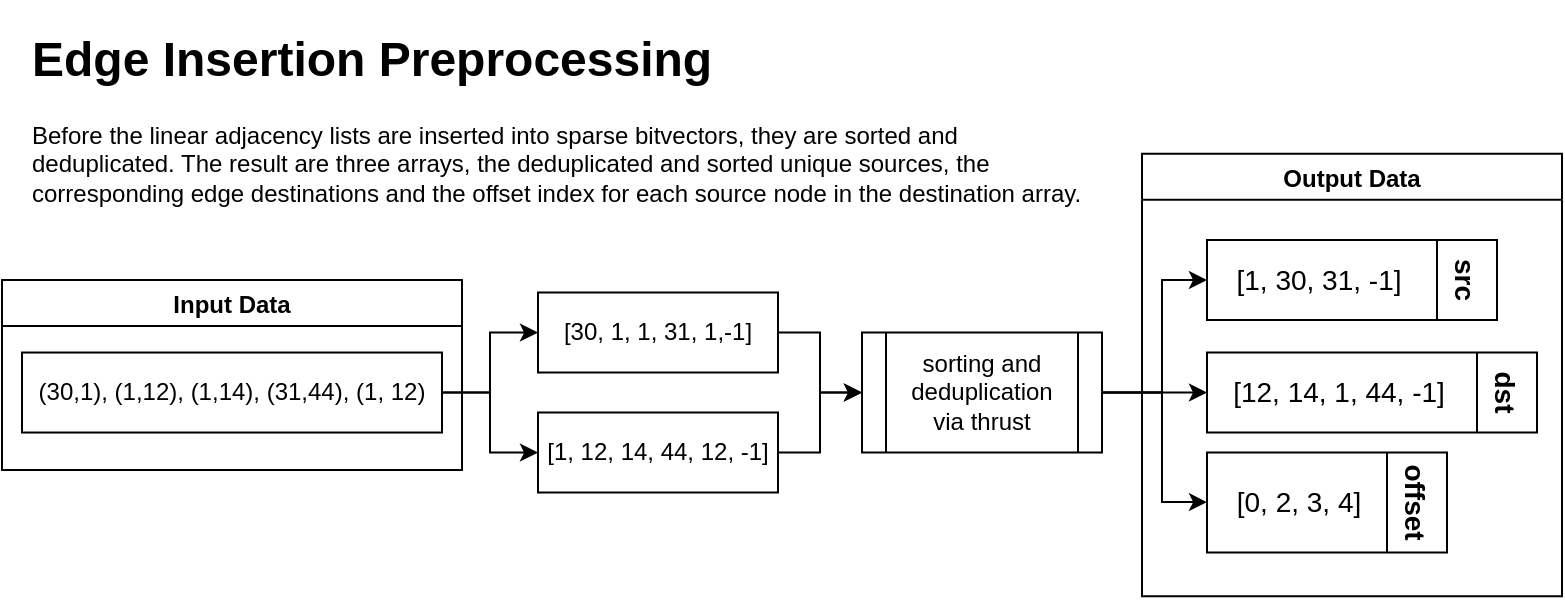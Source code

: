 <mxfile version="20.5.1" type="device"><diagram id="qGTd6XFmY-1L4O6SU4fu" name="Page-1"><mxGraphModel dx="1371" dy="775" grid="1" gridSize="10" guides="1" tooltips="1" connect="1" arrows="1" fold="1" page="1" pageScale="1" pageWidth="850" pageHeight="1100" math="0" shadow="0"><root><mxCell id="0"/><mxCell id="1" parent="0"/><mxCell id="cONgi7jnfH2le1uOLXar-5" value="" style="edgeStyle=orthogonalEdgeStyle;rounded=0;orthogonalLoop=1;jettySize=auto;html=1;" edge="1" parent="1" source="cONgi7jnfH2le1uOLXar-1" target="cONgi7jnfH2le1uOLXar-4"><mxGeometry relative="1" as="geometry"/></mxCell><mxCell id="cONgi7jnfH2le1uOLXar-7" value="" style="edgeStyle=orthogonalEdgeStyle;rounded=0;orthogonalLoop=1;jettySize=auto;html=1;" edge="1" parent="1" source="cONgi7jnfH2le1uOLXar-1" target="cONgi7jnfH2le1uOLXar-6"><mxGeometry relative="1" as="geometry"/></mxCell><mxCell id="cONgi7jnfH2le1uOLXar-10" style="edgeStyle=orthogonalEdgeStyle;rounded=0;orthogonalLoop=1;jettySize=auto;html=1;" edge="1" parent="1" source="cONgi7jnfH2le1uOLXar-4" target="cONgi7jnfH2le1uOLXar-8"><mxGeometry relative="1" as="geometry"/></mxCell><mxCell id="cONgi7jnfH2le1uOLXar-4" value="[30, 1, 1, 31, 1,-1]" style="whiteSpace=wrap;html=1;rounded=0;" vertex="1" parent="1"><mxGeometry x="308" y="206.25" width="120" height="40" as="geometry"/></mxCell><mxCell id="cONgi7jnfH2le1uOLXar-9" style="edgeStyle=orthogonalEdgeStyle;rounded=0;orthogonalLoop=1;jettySize=auto;html=1;" edge="1" parent="1" source="cONgi7jnfH2le1uOLXar-6" target="cONgi7jnfH2le1uOLXar-8"><mxGeometry relative="1" as="geometry"/></mxCell><mxCell id="cONgi7jnfH2le1uOLXar-6" value="[1, 12, 14, 44, 12, -1]" style="whiteSpace=wrap;html=1;rounded=0;" vertex="1" parent="1"><mxGeometry x="308" y="266.25" width="120" height="40" as="geometry"/></mxCell><mxCell id="cONgi7jnfH2le1uOLXar-45" style="edgeStyle=orthogonalEdgeStyle;rounded=0;orthogonalLoop=1;jettySize=auto;html=1;fontSize=14;" edge="1" parent="1" source="cONgi7jnfH2le1uOLXar-8" target="cONgi7jnfH2le1uOLXar-40"><mxGeometry relative="1" as="geometry"/></mxCell><mxCell id="cONgi7jnfH2le1uOLXar-50" style="edgeStyle=orthogonalEdgeStyle;rounded=0;orthogonalLoop=1;jettySize=auto;html=1;fontSize=14;" edge="1" parent="1" source="cONgi7jnfH2le1uOLXar-8" target="cONgi7jnfH2le1uOLXar-43"><mxGeometry relative="1" as="geometry"><Array as="points"><mxPoint x="620" y="256"/><mxPoint x="620" y="311"/></Array></mxGeometry></mxCell><mxCell id="cONgi7jnfH2le1uOLXar-52" style="edgeStyle=orthogonalEdgeStyle;rounded=0;orthogonalLoop=1;jettySize=auto;html=1;entryX=1;entryY=0.5;entryDx=0;entryDy=0;fontSize=14;" edge="1" parent="1" source="cONgi7jnfH2le1uOLXar-8" target="cONgi7jnfH2le1uOLXar-35"><mxGeometry relative="1" as="geometry"><Array as="points"><mxPoint x="620" y="256"/><mxPoint x="620" y="200"/></Array></mxGeometry></mxCell><mxCell id="cONgi7jnfH2le1uOLXar-8" value="&lt;div&gt;sorting and&lt;br&gt;&lt;/div&gt;&lt;div&gt;deduplication&lt;/div&gt;&lt;div&gt;via thrust&lt;/div&gt;" style="shape=process;whiteSpace=wrap;html=1;backgroundOutline=1;" vertex="1" parent="1"><mxGeometry x="470" y="226.25" width="120" height="60" as="geometry"/></mxCell><mxCell id="cONgi7jnfH2le1uOLXar-21" value="&lt;h1&gt;Edge Insertion Preprocessing&lt;br&gt;&lt;/h1&gt;&lt;p&gt;&lt;font style=&quot;font-size: 12px;&quot;&gt;Before the linear adjacency lists are inserted into sparse bitvectors, they are sorted and deduplicated.&lt;/font&gt;&lt;font style=&quot;font-size: 12px;&quot;&gt; The result are three arrays, the deduplicated and sorted unique sources, the corresponding edge destinations and the offset index for each source node in the destination array.&lt;/font&gt;&lt;br&gt;&lt;/p&gt;" style="text;html=1;strokeColor=none;fillColor=none;spacing=5;spacingTop=-20;whiteSpace=wrap;overflow=hidden;rounded=0;" vertex="1" parent="1"><mxGeometry x="50" y="70" width="540" height="110" as="geometry"/></mxCell><mxCell id="cONgi7jnfH2le1uOLXar-22" value="Input Data" style="swimlane;" vertex="1" parent="1"><mxGeometry x="40" y="200.01" width="230" height="95" as="geometry"/></mxCell><mxCell id="cONgi7jnfH2le1uOLXar-1" value="(30,1), (1,12), (1,14), (31,44), (1, 12)" style="rounded=0;whiteSpace=wrap;html=1;" vertex="1" parent="cONgi7jnfH2le1uOLXar-22"><mxGeometry x="10" y="36.25" width="210" height="40" as="geometry"/></mxCell><mxCell id="cONgi7jnfH2le1uOLXar-25" value="Output Data" style="swimlane;" vertex="1" parent="1"><mxGeometry x="610" y="136.88" width="210" height="221.25" as="geometry"/></mxCell><mxCell id="cONgi7jnfH2le1uOLXar-43" value="offset" style="swimlane;horizontal=0;fontSize=14;rotation=-180;startSize=30;" vertex="1" parent="cONgi7jnfH2le1uOLXar-25"><mxGeometry x="32.5" y="149.37" width="120" height="50" as="geometry"/></mxCell><mxCell id="cONgi7jnfH2le1uOLXar-44" value="[0, 2, 3, 4]" style="text;html=1;align=center;verticalAlign=middle;resizable=0;points=[];autosize=1;strokeColor=none;fillColor=none;fontSize=14;" vertex="1" parent="cONgi7jnfH2le1uOLXar-43"><mxGeometry y="10" width="90" height="30" as="geometry"/></mxCell><mxCell id="cONgi7jnfH2le1uOLXar-39" value="dst" style="swimlane;horizontal=0;fontSize=14;rotation=-180;startSize=30;" vertex="1" parent="cONgi7jnfH2le1uOLXar-25"><mxGeometry x="32.5" y="99.37" width="165" height="40" as="geometry"/></mxCell><mxCell id="cONgi7jnfH2le1uOLXar-40" value="[12, 14, 1, 44, -1]" style="text;html=1;align=center;verticalAlign=middle;resizable=0;points=[];autosize=1;strokeColor=none;fillColor=none;fontSize=14;" vertex="1" parent="cONgi7jnfH2le1uOLXar-39"><mxGeometry y="5" width="130" height="30" as="geometry"/></mxCell><mxCell id="cONgi7jnfH2le1uOLXar-35" value="src" style="swimlane;horizontal=0;fontSize=14;rotation=-180;startSize=30;" vertex="1" parent="cONgi7jnfH2le1uOLXar-25"><mxGeometry x="32.5" y="43.12" width="145" height="40" as="geometry"/></mxCell><mxCell id="cONgi7jnfH2le1uOLXar-38" value="[1, 30, 31, -1]" style="text;html=1;align=center;verticalAlign=middle;resizable=0;points=[];autosize=1;strokeColor=none;fillColor=none;fontSize=14;" vertex="1" parent="cONgi7jnfH2le1uOLXar-35"><mxGeometry y="5" width="110" height="30" as="geometry"/></mxCell></root></mxGraphModel></diagram></mxfile>